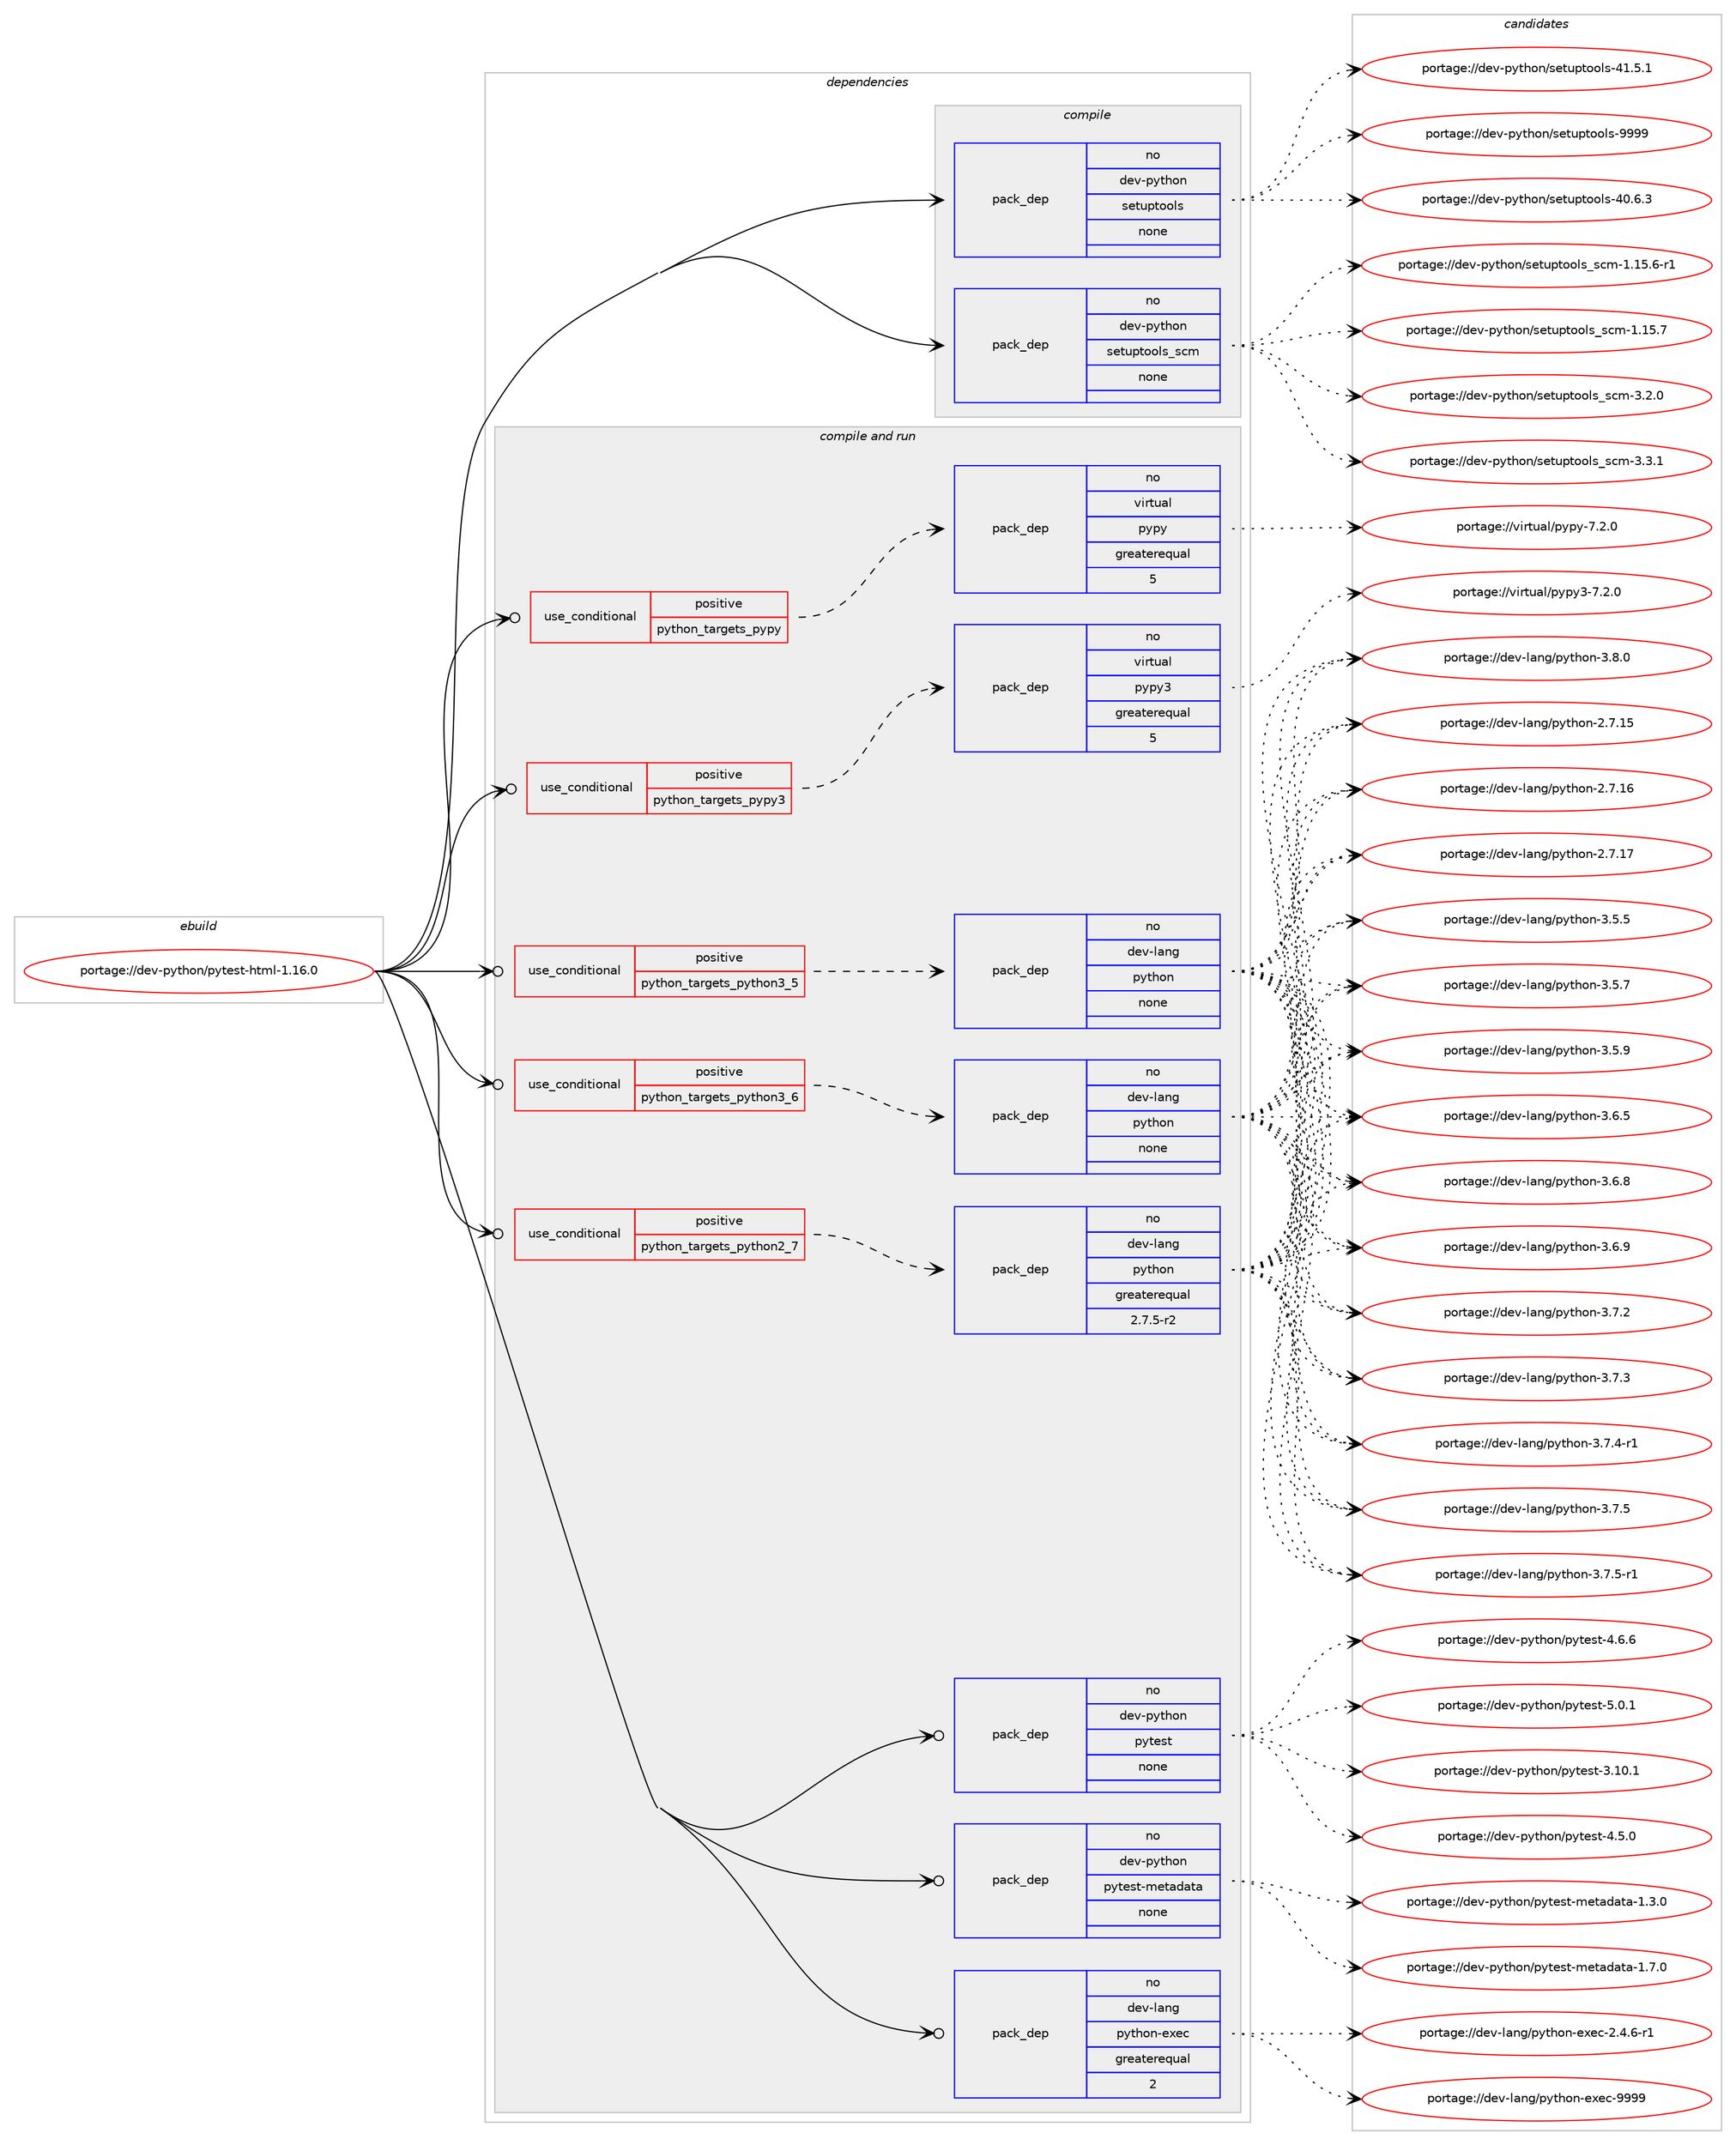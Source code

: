 digraph prolog {

# *************
# Graph options
# *************

newrank=true;
concentrate=true;
compound=true;
graph [rankdir=LR,fontname=Helvetica,fontsize=10,ranksep=1.5];#, ranksep=2.5, nodesep=0.2];
edge  [arrowhead=vee];
node  [fontname=Helvetica,fontsize=10];

# **********
# The ebuild
# **********

subgraph cluster_leftcol {
color=gray;
rank=same;
label=<<i>ebuild</i>>;
id [label="portage://dev-python/pytest-html-1.16.0", color=red, width=4, href="../dev-python/pytest-html-1.16.0.svg"];
}

# ****************
# The dependencies
# ****************

subgraph cluster_midcol {
color=gray;
label=<<i>dependencies</i>>;
subgraph cluster_compile {
fillcolor="#eeeeee";
style=filled;
label=<<i>compile</i>>;
subgraph pack124774 {
dependency164539 [label=<<TABLE BORDER="0" CELLBORDER="1" CELLSPACING="0" CELLPADDING="4" WIDTH="220"><TR><TD ROWSPAN="6" CELLPADDING="30">pack_dep</TD></TR><TR><TD WIDTH="110">no</TD></TR><TR><TD>dev-python</TD></TR><TR><TD>setuptools</TD></TR><TR><TD>none</TD></TR><TR><TD></TD></TR></TABLE>>, shape=none, color=blue];
}
id:e -> dependency164539:w [weight=20,style="solid",arrowhead="vee"];
subgraph pack124775 {
dependency164540 [label=<<TABLE BORDER="0" CELLBORDER="1" CELLSPACING="0" CELLPADDING="4" WIDTH="220"><TR><TD ROWSPAN="6" CELLPADDING="30">pack_dep</TD></TR><TR><TD WIDTH="110">no</TD></TR><TR><TD>dev-python</TD></TR><TR><TD>setuptools_scm</TD></TR><TR><TD>none</TD></TR><TR><TD></TD></TR></TABLE>>, shape=none, color=blue];
}
id:e -> dependency164540:w [weight=20,style="solid",arrowhead="vee"];
}
subgraph cluster_compileandrun {
fillcolor="#eeeeee";
style=filled;
label=<<i>compile and run</i>>;
subgraph cond36378 {
dependency164541 [label=<<TABLE BORDER="0" CELLBORDER="1" CELLSPACING="0" CELLPADDING="4"><TR><TD ROWSPAN="3" CELLPADDING="10">use_conditional</TD></TR><TR><TD>positive</TD></TR><TR><TD>python_targets_pypy</TD></TR></TABLE>>, shape=none, color=red];
subgraph pack124776 {
dependency164542 [label=<<TABLE BORDER="0" CELLBORDER="1" CELLSPACING="0" CELLPADDING="4" WIDTH="220"><TR><TD ROWSPAN="6" CELLPADDING="30">pack_dep</TD></TR><TR><TD WIDTH="110">no</TD></TR><TR><TD>virtual</TD></TR><TR><TD>pypy</TD></TR><TR><TD>greaterequal</TD></TR><TR><TD>5</TD></TR></TABLE>>, shape=none, color=blue];
}
dependency164541:e -> dependency164542:w [weight=20,style="dashed",arrowhead="vee"];
}
id:e -> dependency164541:w [weight=20,style="solid",arrowhead="odotvee"];
subgraph cond36379 {
dependency164543 [label=<<TABLE BORDER="0" CELLBORDER="1" CELLSPACING="0" CELLPADDING="4"><TR><TD ROWSPAN="3" CELLPADDING="10">use_conditional</TD></TR><TR><TD>positive</TD></TR><TR><TD>python_targets_pypy3</TD></TR></TABLE>>, shape=none, color=red];
subgraph pack124777 {
dependency164544 [label=<<TABLE BORDER="0" CELLBORDER="1" CELLSPACING="0" CELLPADDING="4" WIDTH="220"><TR><TD ROWSPAN="6" CELLPADDING="30">pack_dep</TD></TR><TR><TD WIDTH="110">no</TD></TR><TR><TD>virtual</TD></TR><TR><TD>pypy3</TD></TR><TR><TD>greaterequal</TD></TR><TR><TD>5</TD></TR></TABLE>>, shape=none, color=blue];
}
dependency164543:e -> dependency164544:w [weight=20,style="dashed",arrowhead="vee"];
}
id:e -> dependency164543:w [weight=20,style="solid",arrowhead="odotvee"];
subgraph cond36380 {
dependency164545 [label=<<TABLE BORDER="0" CELLBORDER="1" CELLSPACING="0" CELLPADDING="4"><TR><TD ROWSPAN="3" CELLPADDING="10">use_conditional</TD></TR><TR><TD>positive</TD></TR><TR><TD>python_targets_python2_7</TD></TR></TABLE>>, shape=none, color=red];
subgraph pack124778 {
dependency164546 [label=<<TABLE BORDER="0" CELLBORDER="1" CELLSPACING="0" CELLPADDING="4" WIDTH="220"><TR><TD ROWSPAN="6" CELLPADDING="30">pack_dep</TD></TR><TR><TD WIDTH="110">no</TD></TR><TR><TD>dev-lang</TD></TR><TR><TD>python</TD></TR><TR><TD>greaterequal</TD></TR><TR><TD>2.7.5-r2</TD></TR></TABLE>>, shape=none, color=blue];
}
dependency164545:e -> dependency164546:w [weight=20,style="dashed",arrowhead="vee"];
}
id:e -> dependency164545:w [weight=20,style="solid",arrowhead="odotvee"];
subgraph cond36381 {
dependency164547 [label=<<TABLE BORDER="0" CELLBORDER="1" CELLSPACING="0" CELLPADDING="4"><TR><TD ROWSPAN="3" CELLPADDING="10">use_conditional</TD></TR><TR><TD>positive</TD></TR><TR><TD>python_targets_python3_5</TD></TR></TABLE>>, shape=none, color=red];
subgraph pack124779 {
dependency164548 [label=<<TABLE BORDER="0" CELLBORDER="1" CELLSPACING="0" CELLPADDING="4" WIDTH="220"><TR><TD ROWSPAN="6" CELLPADDING="30">pack_dep</TD></TR><TR><TD WIDTH="110">no</TD></TR><TR><TD>dev-lang</TD></TR><TR><TD>python</TD></TR><TR><TD>none</TD></TR><TR><TD></TD></TR></TABLE>>, shape=none, color=blue];
}
dependency164547:e -> dependency164548:w [weight=20,style="dashed",arrowhead="vee"];
}
id:e -> dependency164547:w [weight=20,style="solid",arrowhead="odotvee"];
subgraph cond36382 {
dependency164549 [label=<<TABLE BORDER="0" CELLBORDER="1" CELLSPACING="0" CELLPADDING="4"><TR><TD ROWSPAN="3" CELLPADDING="10">use_conditional</TD></TR><TR><TD>positive</TD></TR><TR><TD>python_targets_python3_6</TD></TR></TABLE>>, shape=none, color=red];
subgraph pack124780 {
dependency164550 [label=<<TABLE BORDER="0" CELLBORDER="1" CELLSPACING="0" CELLPADDING="4" WIDTH="220"><TR><TD ROWSPAN="6" CELLPADDING="30">pack_dep</TD></TR><TR><TD WIDTH="110">no</TD></TR><TR><TD>dev-lang</TD></TR><TR><TD>python</TD></TR><TR><TD>none</TD></TR><TR><TD></TD></TR></TABLE>>, shape=none, color=blue];
}
dependency164549:e -> dependency164550:w [weight=20,style="dashed",arrowhead="vee"];
}
id:e -> dependency164549:w [weight=20,style="solid",arrowhead="odotvee"];
subgraph pack124781 {
dependency164551 [label=<<TABLE BORDER="0" CELLBORDER="1" CELLSPACING="0" CELLPADDING="4" WIDTH="220"><TR><TD ROWSPAN="6" CELLPADDING="30">pack_dep</TD></TR><TR><TD WIDTH="110">no</TD></TR><TR><TD>dev-lang</TD></TR><TR><TD>python-exec</TD></TR><TR><TD>greaterequal</TD></TR><TR><TD>2</TD></TR></TABLE>>, shape=none, color=blue];
}
id:e -> dependency164551:w [weight=20,style="solid",arrowhead="odotvee"];
subgraph pack124782 {
dependency164552 [label=<<TABLE BORDER="0" CELLBORDER="1" CELLSPACING="0" CELLPADDING="4" WIDTH="220"><TR><TD ROWSPAN="6" CELLPADDING="30">pack_dep</TD></TR><TR><TD WIDTH="110">no</TD></TR><TR><TD>dev-python</TD></TR><TR><TD>pytest</TD></TR><TR><TD>none</TD></TR><TR><TD></TD></TR></TABLE>>, shape=none, color=blue];
}
id:e -> dependency164552:w [weight=20,style="solid",arrowhead="odotvee"];
subgraph pack124783 {
dependency164553 [label=<<TABLE BORDER="0" CELLBORDER="1" CELLSPACING="0" CELLPADDING="4" WIDTH="220"><TR><TD ROWSPAN="6" CELLPADDING="30">pack_dep</TD></TR><TR><TD WIDTH="110">no</TD></TR><TR><TD>dev-python</TD></TR><TR><TD>pytest-metadata</TD></TR><TR><TD>none</TD></TR><TR><TD></TD></TR></TABLE>>, shape=none, color=blue];
}
id:e -> dependency164553:w [weight=20,style="solid",arrowhead="odotvee"];
}
subgraph cluster_run {
fillcolor="#eeeeee";
style=filled;
label=<<i>run</i>>;
}
}

# **************
# The candidates
# **************

subgraph cluster_choices {
rank=same;
color=gray;
label=<<i>candidates</i>>;

subgraph choice124774 {
color=black;
nodesep=1;
choiceportage100101118451121211161041111104711510111611711211611111110811545524846544651 [label="portage://dev-python/setuptools-40.6.3", color=red, width=4,href="../dev-python/setuptools-40.6.3.svg"];
choiceportage100101118451121211161041111104711510111611711211611111110811545524946534649 [label="portage://dev-python/setuptools-41.5.1", color=red, width=4,href="../dev-python/setuptools-41.5.1.svg"];
choiceportage10010111845112121116104111110471151011161171121161111111081154557575757 [label="portage://dev-python/setuptools-9999", color=red, width=4,href="../dev-python/setuptools-9999.svg"];
dependency164539:e -> choiceportage100101118451121211161041111104711510111611711211611111110811545524846544651:w [style=dotted,weight="100"];
dependency164539:e -> choiceportage100101118451121211161041111104711510111611711211611111110811545524946534649:w [style=dotted,weight="100"];
dependency164539:e -> choiceportage10010111845112121116104111110471151011161171121161111111081154557575757:w [style=dotted,weight="100"];
}
subgraph choice124775 {
color=black;
nodesep=1;
choiceportage10010111845112121116104111110471151011161171121161111111081159511599109454946495346544511449 [label="portage://dev-python/setuptools_scm-1.15.6-r1", color=red, width=4,href="../dev-python/setuptools_scm-1.15.6-r1.svg"];
choiceportage1001011184511212111610411111047115101116117112116111111108115951159910945494649534655 [label="portage://dev-python/setuptools_scm-1.15.7", color=red, width=4,href="../dev-python/setuptools_scm-1.15.7.svg"];
choiceportage10010111845112121116104111110471151011161171121161111111081159511599109455146504648 [label="portage://dev-python/setuptools_scm-3.2.0", color=red, width=4,href="../dev-python/setuptools_scm-3.2.0.svg"];
choiceportage10010111845112121116104111110471151011161171121161111111081159511599109455146514649 [label="portage://dev-python/setuptools_scm-3.3.1", color=red, width=4,href="../dev-python/setuptools_scm-3.3.1.svg"];
dependency164540:e -> choiceportage10010111845112121116104111110471151011161171121161111111081159511599109454946495346544511449:w [style=dotted,weight="100"];
dependency164540:e -> choiceportage1001011184511212111610411111047115101116117112116111111108115951159910945494649534655:w [style=dotted,weight="100"];
dependency164540:e -> choiceportage10010111845112121116104111110471151011161171121161111111081159511599109455146504648:w [style=dotted,weight="100"];
dependency164540:e -> choiceportage10010111845112121116104111110471151011161171121161111111081159511599109455146514649:w [style=dotted,weight="100"];
}
subgraph choice124776 {
color=black;
nodesep=1;
choiceportage1181051141161179710847112121112121455546504648 [label="portage://virtual/pypy-7.2.0", color=red, width=4,href="../virtual/pypy-7.2.0.svg"];
dependency164542:e -> choiceportage1181051141161179710847112121112121455546504648:w [style=dotted,weight="100"];
}
subgraph choice124777 {
color=black;
nodesep=1;
choiceportage118105114116117971084711212111212151455546504648 [label="portage://virtual/pypy3-7.2.0", color=red, width=4,href="../virtual/pypy3-7.2.0.svg"];
dependency164544:e -> choiceportage118105114116117971084711212111212151455546504648:w [style=dotted,weight="100"];
}
subgraph choice124778 {
color=black;
nodesep=1;
choiceportage10010111845108971101034711212111610411111045504655464953 [label="portage://dev-lang/python-2.7.15", color=red, width=4,href="../dev-lang/python-2.7.15.svg"];
choiceportage10010111845108971101034711212111610411111045504655464954 [label="portage://dev-lang/python-2.7.16", color=red, width=4,href="../dev-lang/python-2.7.16.svg"];
choiceportage10010111845108971101034711212111610411111045504655464955 [label="portage://dev-lang/python-2.7.17", color=red, width=4,href="../dev-lang/python-2.7.17.svg"];
choiceportage100101118451089711010347112121116104111110455146534653 [label="portage://dev-lang/python-3.5.5", color=red, width=4,href="../dev-lang/python-3.5.5.svg"];
choiceportage100101118451089711010347112121116104111110455146534655 [label="portage://dev-lang/python-3.5.7", color=red, width=4,href="../dev-lang/python-3.5.7.svg"];
choiceportage100101118451089711010347112121116104111110455146534657 [label="portage://dev-lang/python-3.5.9", color=red, width=4,href="../dev-lang/python-3.5.9.svg"];
choiceportage100101118451089711010347112121116104111110455146544653 [label="portage://dev-lang/python-3.6.5", color=red, width=4,href="../dev-lang/python-3.6.5.svg"];
choiceportage100101118451089711010347112121116104111110455146544656 [label="portage://dev-lang/python-3.6.8", color=red, width=4,href="../dev-lang/python-3.6.8.svg"];
choiceportage100101118451089711010347112121116104111110455146544657 [label="portage://dev-lang/python-3.6.9", color=red, width=4,href="../dev-lang/python-3.6.9.svg"];
choiceportage100101118451089711010347112121116104111110455146554650 [label="portage://dev-lang/python-3.7.2", color=red, width=4,href="../dev-lang/python-3.7.2.svg"];
choiceportage100101118451089711010347112121116104111110455146554651 [label="portage://dev-lang/python-3.7.3", color=red, width=4,href="../dev-lang/python-3.7.3.svg"];
choiceportage1001011184510897110103471121211161041111104551465546524511449 [label="portage://dev-lang/python-3.7.4-r1", color=red, width=4,href="../dev-lang/python-3.7.4-r1.svg"];
choiceportage100101118451089711010347112121116104111110455146554653 [label="portage://dev-lang/python-3.7.5", color=red, width=4,href="../dev-lang/python-3.7.5.svg"];
choiceportage1001011184510897110103471121211161041111104551465546534511449 [label="portage://dev-lang/python-3.7.5-r1", color=red, width=4,href="../dev-lang/python-3.7.5-r1.svg"];
choiceportage100101118451089711010347112121116104111110455146564648 [label="portage://dev-lang/python-3.8.0", color=red, width=4,href="../dev-lang/python-3.8.0.svg"];
dependency164546:e -> choiceportage10010111845108971101034711212111610411111045504655464953:w [style=dotted,weight="100"];
dependency164546:e -> choiceportage10010111845108971101034711212111610411111045504655464954:w [style=dotted,weight="100"];
dependency164546:e -> choiceportage10010111845108971101034711212111610411111045504655464955:w [style=dotted,weight="100"];
dependency164546:e -> choiceportage100101118451089711010347112121116104111110455146534653:w [style=dotted,weight="100"];
dependency164546:e -> choiceportage100101118451089711010347112121116104111110455146534655:w [style=dotted,weight="100"];
dependency164546:e -> choiceportage100101118451089711010347112121116104111110455146534657:w [style=dotted,weight="100"];
dependency164546:e -> choiceportage100101118451089711010347112121116104111110455146544653:w [style=dotted,weight="100"];
dependency164546:e -> choiceportage100101118451089711010347112121116104111110455146544656:w [style=dotted,weight="100"];
dependency164546:e -> choiceportage100101118451089711010347112121116104111110455146544657:w [style=dotted,weight="100"];
dependency164546:e -> choiceportage100101118451089711010347112121116104111110455146554650:w [style=dotted,weight="100"];
dependency164546:e -> choiceportage100101118451089711010347112121116104111110455146554651:w [style=dotted,weight="100"];
dependency164546:e -> choiceportage1001011184510897110103471121211161041111104551465546524511449:w [style=dotted,weight="100"];
dependency164546:e -> choiceportage100101118451089711010347112121116104111110455146554653:w [style=dotted,weight="100"];
dependency164546:e -> choiceportage1001011184510897110103471121211161041111104551465546534511449:w [style=dotted,weight="100"];
dependency164546:e -> choiceportage100101118451089711010347112121116104111110455146564648:w [style=dotted,weight="100"];
}
subgraph choice124779 {
color=black;
nodesep=1;
choiceportage10010111845108971101034711212111610411111045504655464953 [label="portage://dev-lang/python-2.7.15", color=red, width=4,href="../dev-lang/python-2.7.15.svg"];
choiceportage10010111845108971101034711212111610411111045504655464954 [label="portage://dev-lang/python-2.7.16", color=red, width=4,href="../dev-lang/python-2.7.16.svg"];
choiceportage10010111845108971101034711212111610411111045504655464955 [label="portage://dev-lang/python-2.7.17", color=red, width=4,href="../dev-lang/python-2.7.17.svg"];
choiceportage100101118451089711010347112121116104111110455146534653 [label="portage://dev-lang/python-3.5.5", color=red, width=4,href="../dev-lang/python-3.5.5.svg"];
choiceportage100101118451089711010347112121116104111110455146534655 [label="portage://dev-lang/python-3.5.7", color=red, width=4,href="../dev-lang/python-3.5.7.svg"];
choiceportage100101118451089711010347112121116104111110455146534657 [label="portage://dev-lang/python-3.5.9", color=red, width=4,href="../dev-lang/python-3.5.9.svg"];
choiceportage100101118451089711010347112121116104111110455146544653 [label="portage://dev-lang/python-3.6.5", color=red, width=4,href="../dev-lang/python-3.6.5.svg"];
choiceportage100101118451089711010347112121116104111110455146544656 [label="portage://dev-lang/python-3.6.8", color=red, width=4,href="../dev-lang/python-3.6.8.svg"];
choiceportage100101118451089711010347112121116104111110455146544657 [label="portage://dev-lang/python-3.6.9", color=red, width=4,href="../dev-lang/python-3.6.9.svg"];
choiceportage100101118451089711010347112121116104111110455146554650 [label="portage://dev-lang/python-3.7.2", color=red, width=4,href="../dev-lang/python-3.7.2.svg"];
choiceportage100101118451089711010347112121116104111110455146554651 [label="portage://dev-lang/python-3.7.3", color=red, width=4,href="../dev-lang/python-3.7.3.svg"];
choiceportage1001011184510897110103471121211161041111104551465546524511449 [label="portage://dev-lang/python-3.7.4-r1", color=red, width=4,href="../dev-lang/python-3.7.4-r1.svg"];
choiceportage100101118451089711010347112121116104111110455146554653 [label="portage://dev-lang/python-3.7.5", color=red, width=4,href="../dev-lang/python-3.7.5.svg"];
choiceportage1001011184510897110103471121211161041111104551465546534511449 [label="portage://dev-lang/python-3.7.5-r1", color=red, width=4,href="../dev-lang/python-3.7.5-r1.svg"];
choiceportage100101118451089711010347112121116104111110455146564648 [label="portage://dev-lang/python-3.8.0", color=red, width=4,href="../dev-lang/python-3.8.0.svg"];
dependency164548:e -> choiceportage10010111845108971101034711212111610411111045504655464953:w [style=dotted,weight="100"];
dependency164548:e -> choiceportage10010111845108971101034711212111610411111045504655464954:w [style=dotted,weight="100"];
dependency164548:e -> choiceportage10010111845108971101034711212111610411111045504655464955:w [style=dotted,weight="100"];
dependency164548:e -> choiceportage100101118451089711010347112121116104111110455146534653:w [style=dotted,weight="100"];
dependency164548:e -> choiceportage100101118451089711010347112121116104111110455146534655:w [style=dotted,weight="100"];
dependency164548:e -> choiceportage100101118451089711010347112121116104111110455146534657:w [style=dotted,weight="100"];
dependency164548:e -> choiceportage100101118451089711010347112121116104111110455146544653:w [style=dotted,weight="100"];
dependency164548:e -> choiceportage100101118451089711010347112121116104111110455146544656:w [style=dotted,weight="100"];
dependency164548:e -> choiceportage100101118451089711010347112121116104111110455146544657:w [style=dotted,weight="100"];
dependency164548:e -> choiceportage100101118451089711010347112121116104111110455146554650:w [style=dotted,weight="100"];
dependency164548:e -> choiceportage100101118451089711010347112121116104111110455146554651:w [style=dotted,weight="100"];
dependency164548:e -> choiceportage1001011184510897110103471121211161041111104551465546524511449:w [style=dotted,weight="100"];
dependency164548:e -> choiceportage100101118451089711010347112121116104111110455146554653:w [style=dotted,weight="100"];
dependency164548:e -> choiceportage1001011184510897110103471121211161041111104551465546534511449:w [style=dotted,weight="100"];
dependency164548:e -> choiceportage100101118451089711010347112121116104111110455146564648:w [style=dotted,weight="100"];
}
subgraph choice124780 {
color=black;
nodesep=1;
choiceportage10010111845108971101034711212111610411111045504655464953 [label="portage://dev-lang/python-2.7.15", color=red, width=4,href="../dev-lang/python-2.7.15.svg"];
choiceportage10010111845108971101034711212111610411111045504655464954 [label="portage://dev-lang/python-2.7.16", color=red, width=4,href="../dev-lang/python-2.7.16.svg"];
choiceportage10010111845108971101034711212111610411111045504655464955 [label="portage://dev-lang/python-2.7.17", color=red, width=4,href="../dev-lang/python-2.7.17.svg"];
choiceportage100101118451089711010347112121116104111110455146534653 [label="portage://dev-lang/python-3.5.5", color=red, width=4,href="../dev-lang/python-3.5.5.svg"];
choiceportage100101118451089711010347112121116104111110455146534655 [label="portage://dev-lang/python-3.5.7", color=red, width=4,href="../dev-lang/python-3.5.7.svg"];
choiceportage100101118451089711010347112121116104111110455146534657 [label="portage://dev-lang/python-3.5.9", color=red, width=4,href="../dev-lang/python-3.5.9.svg"];
choiceportage100101118451089711010347112121116104111110455146544653 [label="portage://dev-lang/python-3.6.5", color=red, width=4,href="../dev-lang/python-3.6.5.svg"];
choiceportage100101118451089711010347112121116104111110455146544656 [label="portage://dev-lang/python-3.6.8", color=red, width=4,href="../dev-lang/python-3.6.8.svg"];
choiceportage100101118451089711010347112121116104111110455146544657 [label="portage://dev-lang/python-3.6.9", color=red, width=4,href="../dev-lang/python-3.6.9.svg"];
choiceportage100101118451089711010347112121116104111110455146554650 [label="portage://dev-lang/python-3.7.2", color=red, width=4,href="../dev-lang/python-3.7.2.svg"];
choiceportage100101118451089711010347112121116104111110455146554651 [label="portage://dev-lang/python-3.7.3", color=red, width=4,href="../dev-lang/python-3.7.3.svg"];
choiceportage1001011184510897110103471121211161041111104551465546524511449 [label="portage://dev-lang/python-3.7.4-r1", color=red, width=4,href="../dev-lang/python-3.7.4-r1.svg"];
choiceportage100101118451089711010347112121116104111110455146554653 [label="portage://dev-lang/python-3.7.5", color=red, width=4,href="../dev-lang/python-3.7.5.svg"];
choiceportage1001011184510897110103471121211161041111104551465546534511449 [label="portage://dev-lang/python-3.7.5-r1", color=red, width=4,href="../dev-lang/python-3.7.5-r1.svg"];
choiceportage100101118451089711010347112121116104111110455146564648 [label="portage://dev-lang/python-3.8.0", color=red, width=4,href="../dev-lang/python-3.8.0.svg"];
dependency164550:e -> choiceportage10010111845108971101034711212111610411111045504655464953:w [style=dotted,weight="100"];
dependency164550:e -> choiceportage10010111845108971101034711212111610411111045504655464954:w [style=dotted,weight="100"];
dependency164550:e -> choiceportage10010111845108971101034711212111610411111045504655464955:w [style=dotted,weight="100"];
dependency164550:e -> choiceportage100101118451089711010347112121116104111110455146534653:w [style=dotted,weight="100"];
dependency164550:e -> choiceportage100101118451089711010347112121116104111110455146534655:w [style=dotted,weight="100"];
dependency164550:e -> choiceportage100101118451089711010347112121116104111110455146534657:w [style=dotted,weight="100"];
dependency164550:e -> choiceportage100101118451089711010347112121116104111110455146544653:w [style=dotted,weight="100"];
dependency164550:e -> choiceportage100101118451089711010347112121116104111110455146544656:w [style=dotted,weight="100"];
dependency164550:e -> choiceportage100101118451089711010347112121116104111110455146544657:w [style=dotted,weight="100"];
dependency164550:e -> choiceportage100101118451089711010347112121116104111110455146554650:w [style=dotted,weight="100"];
dependency164550:e -> choiceportage100101118451089711010347112121116104111110455146554651:w [style=dotted,weight="100"];
dependency164550:e -> choiceportage1001011184510897110103471121211161041111104551465546524511449:w [style=dotted,weight="100"];
dependency164550:e -> choiceportage100101118451089711010347112121116104111110455146554653:w [style=dotted,weight="100"];
dependency164550:e -> choiceportage1001011184510897110103471121211161041111104551465546534511449:w [style=dotted,weight="100"];
dependency164550:e -> choiceportage100101118451089711010347112121116104111110455146564648:w [style=dotted,weight="100"];
}
subgraph choice124781 {
color=black;
nodesep=1;
choiceportage10010111845108971101034711212111610411111045101120101994550465246544511449 [label="portage://dev-lang/python-exec-2.4.6-r1", color=red, width=4,href="../dev-lang/python-exec-2.4.6-r1.svg"];
choiceportage10010111845108971101034711212111610411111045101120101994557575757 [label="portage://dev-lang/python-exec-9999", color=red, width=4,href="../dev-lang/python-exec-9999.svg"];
dependency164551:e -> choiceportage10010111845108971101034711212111610411111045101120101994550465246544511449:w [style=dotted,weight="100"];
dependency164551:e -> choiceportage10010111845108971101034711212111610411111045101120101994557575757:w [style=dotted,weight="100"];
}
subgraph choice124782 {
color=black;
nodesep=1;
choiceportage100101118451121211161041111104711212111610111511645514649484649 [label="portage://dev-python/pytest-3.10.1", color=red, width=4,href="../dev-python/pytest-3.10.1.svg"];
choiceportage1001011184511212111610411111047112121116101115116455246534648 [label="portage://dev-python/pytest-4.5.0", color=red, width=4,href="../dev-python/pytest-4.5.0.svg"];
choiceportage1001011184511212111610411111047112121116101115116455246544654 [label="portage://dev-python/pytest-4.6.6", color=red, width=4,href="../dev-python/pytest-4.6.6.svg"];
choiceportage1001011184511212111610411111047112121116101115116455346484649 [label="portage://dev-python/pytest-5.0.1", color=red, width=4,href="../dev-python/pytest-5.0.1.svg"];
dependency164552:e -> choiceportage100101118451121211161041111104711212111610111511645514649484649:w [style=dotted,weight="100"];
dependency164552:e -> choiceportage1001011184511212111610411111047112121116101115116455246534648:w [style=dotted,weight="100"];
dependency164552:e -> choiceportage1001011184511212111610411111047112121116101115116455246544654:w [style=dotted,weight="100"];
dependency164552:e -> choiceportage1001011184511212111610411111047112121116101115116455346484649:w [style=dotted,weight="100"];
}
subgraph choice124783 {
color=black;
nodesep=1;
choiceportage100101118451121211161041111104711212111610111511645109101116971009711697454946514648 [label="portage://dev-python/pytest-metadata-1.3.0", color=red, width=4,href="../dev-python/pytest-metadata-1.3.0.svg"];
choiceportage100101118451121211161041111104711212111610111511645109101116971009711697454946554648 [label="portage://dev-python/pytest-metadata-1.7.0", color=red, width=4,href="../dev-python/pytest-metadata-1.7.0.svg"];
dependency164553:e -> choiceportage100101118451121211161041111104711212111610111511645109101116971009711697454946514648:w [style=dotted,weight="100"];
dependency164553:e -> choiceportage100101118451121211161041111104711212111610111511645109101116971009711697454946554648:w [style=dotted,weight="100"];
}
}

}
